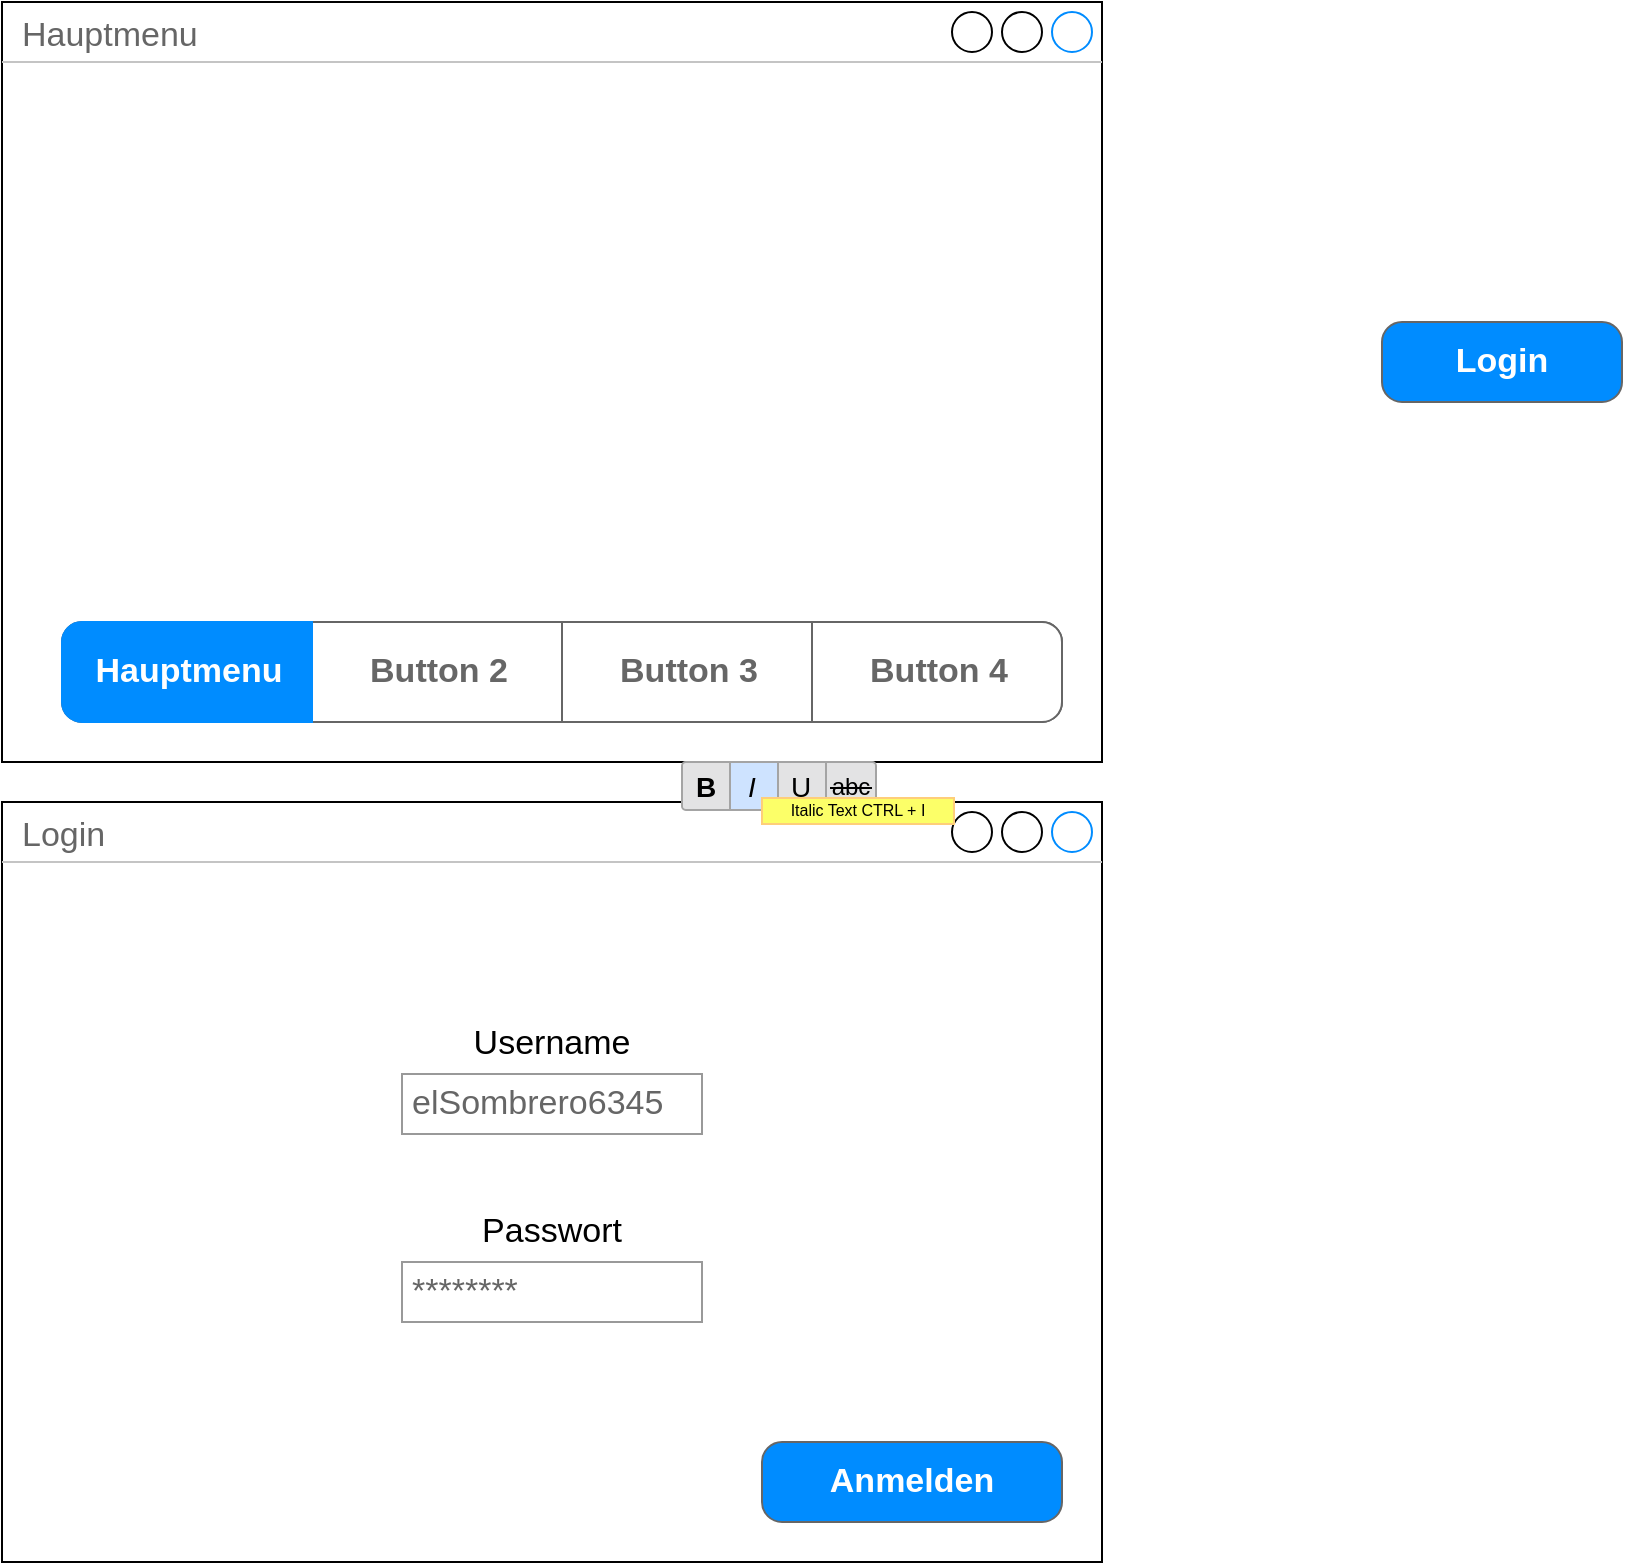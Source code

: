 <mxfile version="20.3.3" type="github">
  <diagram id="C5RBs43oDa-KdzZeNtuy" name="Page-1">
    <mxGraphModel dx="1673" dy="2065" grid="1" gridSize="10" guides="1" tooltips="1" connect="1" arrows="1" fold="1" page="1" pageScale="1" pageWidth="827" pageHeight="1169" math="0" shadow="0">
      <root>
        <mxCell id="WIyWlLk6GJQsqaUBKTNV-0" />
        <mxCell id="WIyWlLk6GJQsqaUBKTNV-1" parent="WIyWlLk6GJQsqaUBKTNV-0" />
        <mxCell id="7VaO58yIEFrL6GdO1eUj-7" value="Hauptmenu" style="strokeWidth=1;shadow=0;dashed=0;align=center;html=1;shape=mxgraph.mockup.containers.window;align=left;verticalAlign=top;spacingLeft=8;strokeColor2=#008cff;strokeColor3=#c4c4c4;fontColor=#666666;mainText=;fontSize=17;labelBackgroundColor=none;" vertex="1" parent="WIyWlLk6GJQsqaUBKTNV-1">
          <mxGeometry x="100" y="-1150" width="550" height="380" as="geometry" />
        </mxCell>
        <mxCell id="7VaO58yIEFrL6GdO1eUj-10" value="Login" style="strokeWidth=1;shadow=0;dashed=0;align=center;html=1;shape=mxgraph.mockup.buttons.button;strokeColor=#666666;fontColor=#ffffff;mainText=;buttonStyle=round;fontSize=17;fontStyle=1;fillColor=#008cff;whiteSpace=wrap;" vertex="1" parent="WIyWlLk6GJQsqaUBKTNV-1">
          <mxGeometry x="790" y="-990" width="120" height="40" as="geometry" />
        </mxCell>
        <mxCell id="7VaO58yIEFrL6GdO1eUj-12" value="Login" style="strokeWidth=1;shadow=0;dashed=0;align=center;html=1;shape=mxgraph.mockup.containers.window;align=left;verticalAlign=top;spacingLeft=8;strokeColor2=#008cff;strokeColor3=#c4c4c4;fontColor=#666666;mainText=;fontSize=17;labelBackgroundColor=none;" vertex="1" parent="WIyWlLk6GJQsqaUBKTNV-1">
          <mxGeometry x="100" y="-750" width="550" height="380" as="geometry" />
        </mxCell>
        <mxCell id="7VaO58yIEFrL6GdO1eUj-13" value="********" style="strokeWidth=1;shadow=0;dashed=0;align=center;html=1;shape=mxgraph.mockup.forms.pwField;strokeColor=#999999;mainText=;align=left;fontColor=#666666;fontSize=17;spacingLeft=3;" vertex="1" parent="WIyWlLk6GJQsqaUBKTNV-1">
          <mxGeometry x="300" y="-520" width="150" height="30" as="geometry" />
        </mxCell>
        <mxCell id="7VaO58yIEFrL6GdO1eUj-14" value="Anmelden" style="strokeWidth=1;shadow=0;dashed=0;align=center;html=1;shape=mxgraph.mockup.buttons.button;strokeColor=#666666;fontColor=#ffffff;mainText=;buttonStyle=round;fontSize=17;fontStyle=1;fillColor=#008cff;whiteSpace=wrap;" vertex="1" parent="WIyWlLk6GJQsqaUBKTNV-1">
          <mxGeometry x="480" y="-430" width="150" height="40" as="geometry" />
        </mxCell>
        <mxCell id="7VaO58yIEFrL6GdO1eUj-15" value="elSombrero6345" style="strokeWidth=1;shadow=0;dashed=0;align=center;html=1;shape=mxgraph.mockup.forms.pwField;strokeColor=#999999;mainText=;align=left;fontColor=#666666;fontSize=17;spacingLeft=3;" vertex="1" parent="WIyWlLk6GJQsqaUBKTNV-1">
          <mxGeometry x="300" y="-614" width="150" height="30" as="geometry" />
        </mxCell>
        <mxCell id="7VaO58yIEFrL6GdO1eUj-17" value="Username" style="text;html=1;strokeColor=none;fillColor=none;align=center;verticalAlign=middle;whiteSpace=wrap;rounded=0;labelBorderColor=none;fontSize=17;" vertex="1" parent="WIyWlLk6GJQsqaUBKTNV-1">
          <mxGeometry x="345" y="-644" width="60" height="30" as="geometry" />
        </mxCell>
        <mxCell id="7VaO58yIEFrL6GdO1eUj-18" value="Passwort" style="text;html=1;strokeColor=none;fillColor=none;align=center;verticalAlign=middle;whiteSpace=wrap;rounded=0;labelBorderColor=none;fontSize=17;" vertex="1" parent="WIyWlLk6GJQsqaUBKTNV-1">
          <mxGeometry x="345" y="-550" width="60" height="30" as="geometry" />
        </mxCell>
        <mxCell id="7VaO58yIEFrL6GdO1eUj-35" value="" style="verticalLabelPosition=bottom;shadow=0;dashed=0;align=center;html=1;verticalAlign=top;strokeWidth=1;shape=mxgraph.mockup.menus_and_buttons.font_style_selector_1;labelBackgroundColor=#0000FF;labelBorderColor=none;fontSize=17;fontColor=default;fillColor=default;" vertex="1" parent="WIyWlLk6GJQsqaUBKTNV-1">
          <mxGeometry x="440" y="-770" width="136" height="31" as="geometry" />
        </mxCell>
        <mxCell id="7VaO58yIEFrL6GdO1eUj-42" value="" style="strokeWidth=1;shadow=0;dashed=0;align=center;html=1;shape=mxgraph.mockup.rrect;rSize=10;fillColor=#ffffff;strokeColor=#666666;labelBackgroundColor=#0000FF;labelBorderColor=none;fontSize=17;fontColor=default;" vertex="1" parent="WIyWlLk6GJQsqaUBKTNV-1">
          <mxGeometry x="130" y="-840" width="500" height="50" as="geometry" />
        </mxCell>
        <mxCell id="7VaO58yIEFrL6GdO1eUj-43" value="Button 2" style="strokeColor=inherit;fillColor=inherit;gradientColor=inherit;strokeWidth=1;shadow=0;dashed=0;align=center;html=1;shape=mxgraph.mockup.rrect;rSize=0;fontSize=17;fontColor=#666666;fontStyle=1;resizeHeight=1;labelBackgroundColor=none;labelBorderColor=none;" vertex="1" parent="7VaO58yIEFrL6GdO1eUj-42">
          <mxGeometry width="125" height="50" relative="1" as="geometry">
            <mxPoint x="125" as="offset" />
          </mxGeometry>
        </mxCell>
        <mxCell id="7VaO58yIEFrL6GdO1eUj-44" value="Button 3" style="strokeColor=inherit;fillColor=inherit;gradientColor=inherit;strokeWidth=1;shadow=0;dashed=0;align=center;html=1;shape=mxgraph.mockup.rrect;rSize=0;fontSize=17;fontColor=#666666;fontStyle=1;resizeHeight=1;labelBackgroundColor=none;labelBorderColor=none;" vertex="1" parent="7VaO58yIEFrL6GdO1eUj-42">
          <mxGeometry width="125" height="50" relative="1" as="geometry">
            <mxPoint x="250" as="offset" />
          </mxGeometry>
        </mxCell>
        <mxCell id="7VaO58yIEFrL6GdO1eUj-45" value="Button 4" style="strokeColor=inherit;fillColor=inherit;gradientColor=inherit;strokeWidth=1;shadow=0;dashed=0;align=center;html=1;shape=mxgraph.mockup.rightButton;rSize=10;fontSize=17;fontColor=#666666;fontStyle=1;resizeHeight=1;labelBackgroundColor=none;labelBorderColor=none;" vertex="1" parent="7VaO58yIEFrL6GdO1eUj-42">
          <mxGeometry x="1" width="125" height="50" relative="1" as="geometry">
            <mxPoint x="-125" as="offset" />
          </mxGeometry>
        </mxCell>
        <mxCell id="7VaO58yIEFrL6GdO1eUj-46" value="Hauptmenu" style="strokeWidth=1;shadow=0;dashed=0;align=center;html=1;shape=mxgraph.mockup.leftButton;rSize=10;fontSize=17;fontColor=#ffffff;fontStyle=1;fillColor=#008cff;strokeColor=#008cff;resizeHeight=1;labelBackgroundColor=none;labelBorderColor=none;" vertex="1" parent="7VaO58yIEFrL6GdO1eUj-42">
          <mxGeometry width="125" height="50" relative="1" as="geometry" />
        </mxCell>
      </root>
    </mxGraphModel>
  </diagram>
</mxfile>

